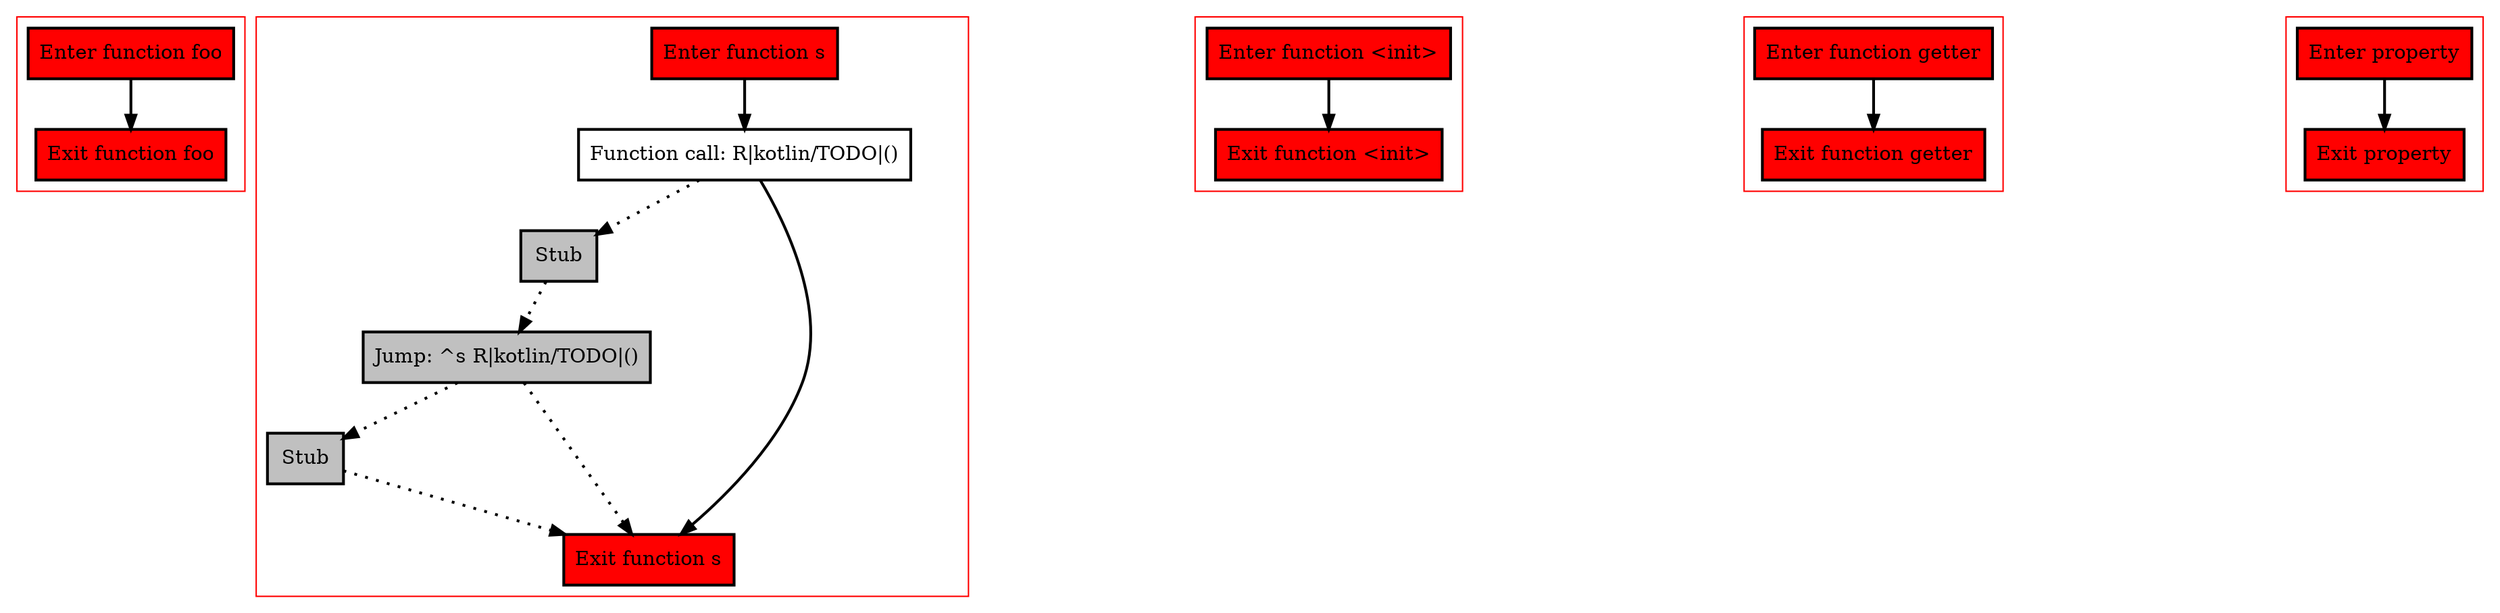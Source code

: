 digraph smartCastInInit_kt {
    graph [nodesep=3]
    node [shape=box penwidth=2]
    edge [penwidth=2]

    subgraph cluster_0 {
        color=red
        0 [label="Enter function foo" style="filled" fillcolor=red];
        1 [label="Exit function foo" style="filled" fillcolor=red];
    }

    0 -> {1};

    subgraph cluster_1 {
        color=red
        2 [label="Enter function s" style="filled" fillcolor=red];
        3 [label="Function call: R|kotlin/TODO|()"];
        4 [label="Stub" style="filled" fillcolor=gray];
        5 [label="Jump: ^s R|kotlin/TODO|()" style="filled" fillcolor=gray];
        6 [label="Stub" style="filled" fillcolor=gray];
        7 [label="Exit function s" style="filled" fillcolor=red];
    }

    2 -> {3};
    3 -> {7};
    3 -> {4} [style=dotted];
    4 -> {5} [style=dotted];
    5 -> {7 6} [style=dotted];
    6 -> {7} [style=dotted];

    subgraph cluster_2 {
        color=red
        8 [label="Enter function <init>" style="filled" fillcolor=red];
        9 [label="Exit function <init>" style="filled" fillcolor=red];
    }

    8 -> {9};

    subgraph cluster_3 {
        color=red
        10 [label="Enter function getter" style="filled" fillcolor=red];
        11 [label="Exit function getter" style="filled" fillcolor=red];
    }

    10 -> {11};

    subgraph cluster_4 {
        color=red
        12 [label="Enter property" style="filled" fillcolor=red];
        13 [label="Exit property" style="filled" fillcolor=red];
    }

    12 -> {13};

}

